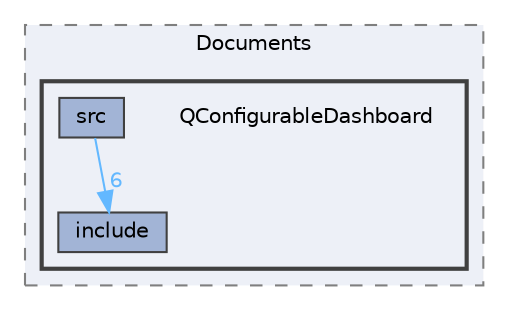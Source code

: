 digraph "C:/Users/patri/Documents/QConfigurableDashboard"
{
 // LATEX_PDF_SIZE
  bgcolor="transparent";
  edge [fontname=Helvetica,fontsize=10,labelfontname=Helvetica,labelfontsize=10];
  node [fontname=Helvetica,fontsize=10,shape=box,height=0.2,width=0.4];
  compound=true
  subgraph clusterdir_738c58b2024eaf705e5b5cbf0314f8ea {
    graph [ bgcolor="#edf0f7", pencolor="grey50", label="Documents", fontname=Helvetica,fontsize=10 style="filled,dashed", URL="dir_738c58b2024eaf705e5b5cbf0314f8ea.html",tooltip=""]
  subgraph clusterdir_0105d6f77f3fb17ebcc8b11da1b2d507 {
    graph [ bgcolor="#edf0f7", pencolor="grey25", label="", fontname=Helvetica,fontsize=10 style="filled,bold", URL="dir_0105d6f77f3fb17ebcc8b11da1b2d507.html",tooltip=""]
    dir_0105d6f77f3fb17ebcc8b11da1b2d507 [shape=plaintext, label="QConfigurableDashboard"];
  dir_3967dfc770ebe5a70b79fb09fd1592d8 [label="include", fillcolor="#a2b4d6", color="grey25", style="filled", URL="dir_3967dfc770ebe5a70b79fb09fd1592d8.html",tooltip=""];
  dir_006bfb25df2a3165009e1fd283f5fb39 [label="src", fillcolor="#a2b4d6", color="grey25", style="filled", URL="dir_006bfb25df2a3165009e1fd283f5fb39.html",tooltip=""];
  }
  }
  dir_006bfb25df2a3165009e1fd283f5fb39->dir_3967dfc770ebe5a70b79fb09fd1592d8 [headlabel="6", labeldistance=1.5 headhref="dir_000010_000006.html" color="steelblue1" fontcolor="steelblue1"];
}
